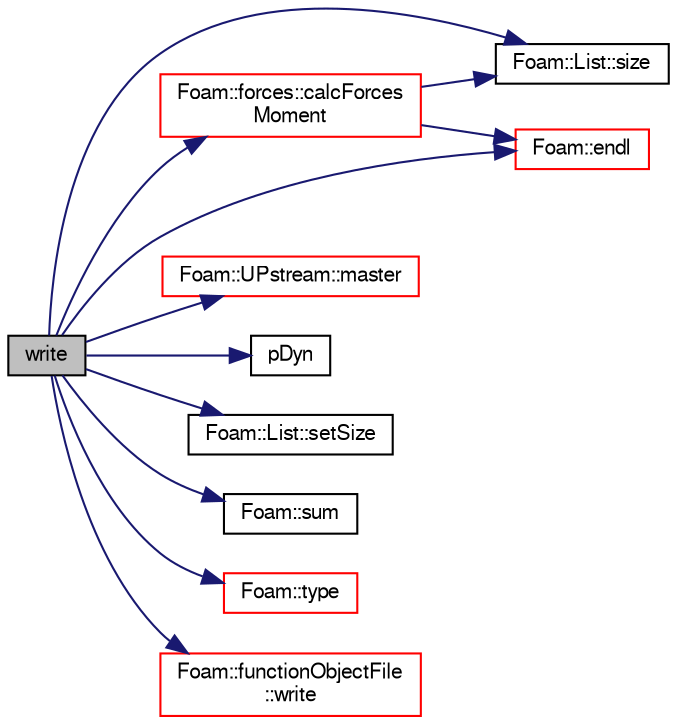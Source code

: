 digraph "write"
{
  bgcolor="transparent";
  edge [fontname="FreeSans",fontsize="10",labelfontname="FreeSans",labelfontsize="10"];
  node [fontname="FreeSans",fontsize="10",shape=record];
  rankdir="LR";
  Node393 [label="write",height=0.2,width=0.4,color="black", fillcolor="grey75", style="filled", fontcolor="black"];
  Node393 -> Node394 [color="midnightblue",fontsize="10",style="solid",fontname="FreeSans"];
  Node394 [label="Foam::forces::calcForces\lMoment",height=0.2,width=0.4,color="red",URL="$a28830.html#a71e93fd80e1ccacbf30c602b4ea11abc",tooltip="Calculate the forces and moments. "];
  Node394 -> Node484 [color="midnightblue",fontsize="10",style="solid",fontname="FreeSans"];
  Node484 [label="Foam::List::size",height=0.2,width=0.4,color="black",URL="$a25694.html#a8a5f6fa29bd4b500caf186f60245b384",tooltip="Override size to be inconsistent with allocated storage. "];
  Node394 -> Node400 [color="midnightblue",fontsize="10",style="solid",fontname="FreeSans"];
  Node400 [label="Foam::endl",height=0.2,width=0.4,color="red",URL="$a21124.html#a2db8fe02a0d3909e9351bb4275b23ce4",tooltip="Add newline and flush stream. "];
  Node393 -> Node400 [color="midnightblue",fontsize="10",style="solid",fontname="FreeSans"];
  Node393 -> Node502 [color="midnightblue",fontsize="10",style="solid",fontname="FreeSans"];
  Node502 [label="Foam::UPstream::master",height=0.2,width=0.4,color="red",URL="$a26270.html#a36af549940a0aae3733774649594489f",tooltip="Am I the master process. "];
  Node393 -> Node707 [color="midnightblue",fontsize="10",style="solid",fontname="FreeSans"];
  Node707 [label="pDyn",height=0.2,width=0.4,color="black",URL="$a39077.html#a18a109c225cdc280070807ec1ff6727b"];
  Node393 -> Node455 [color="midnightblue",fontsize="10",style="solid",fontname="FreeSans"];
  Node455 [label="Foam::List::setSize",height=0.2,width=0.4,color="black",URL="$a25694.html#aedb985ffeaf1bdbfeccc2a8730405703",tooltip="Reset size of List. "];
  Node393 -> Node484 [color="midnightblue",fontsize="10",style="solid",fontname="FreeSans"];
  Node393 -> Node708 [color="midnightblue",fontsize="10",style="solid",fontname="FreeSans"];
  Node708 [label="Foam::sum",height=0.2,width=0.4,color="black",URL="$a21124.html#a3d8733143aad0e03b300186ab4bef137"];
  Node393 -> Node505 [color="midnightblue",fontsize="10",style="solid",fontname="FreeSans"];
  Node505 [label="Foam::type",height=0.2,width=0.4,color="red",URL="$a21124.html#aec48583af672626378f501eb9fc32cd1",tooltip="Return the file type: DIRECTORY or FILE. "];
  Node393 -> Node709 [color="midnightblue",fontsize="10",style="solid",fontname="FreeSans"];
  Node709 [label="Foam::functionObjectFile\l::write",height=0.2,width=0.4,color="red",URL="$a26122.html#aac759501cf6c7895a70eecbef0226ae1",tooltip="Write function. "];
}
